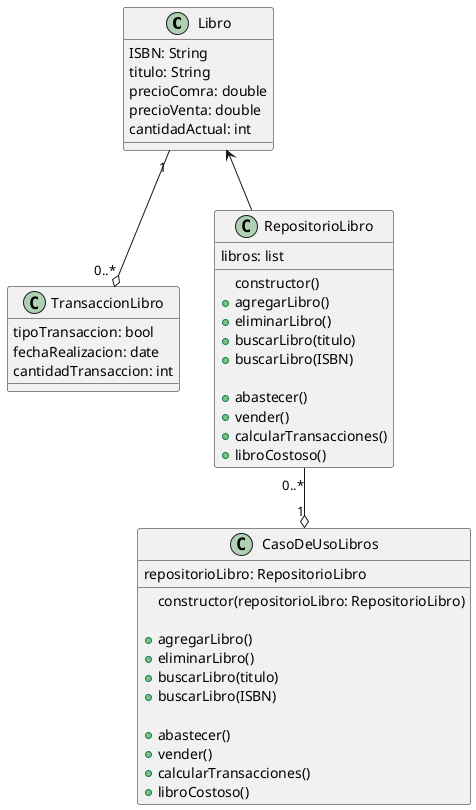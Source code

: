 @startuml

class Libro{
    ISBN: String
    titulo: String
    precioComra: double
    precioVenta: double
    cantidadActual: int
}

class TransaccionLibro{
    tipoTransaccion: bool
    fechaRealizacion: date
    cantidadTransaccion: int
}

class RepositorioLibro{
    libros: list

    constructor()
    +agregarLibro()
    +eliminarLibro()
    +buscarLibro(titulo)
    +buscarLibro(ISBN)

    +abastecer()
    +vender()
    +calcularTransacciones()
    +libroCostoso()
}

class CasoDeUsoLibros{
    repositorioLibro: RepositorioLibro
    constructor(repositorioLibro: RepositorioLibro)

    +agregarLibro()
    +eliminarLibro()
    +buscarLibro(titulo)
    +buscarLibro(ISBN)

    +abastecer()
    +vender()
    +calcularTransacciones()
    +libroCostoso()
}

Libro <-- RepositorioLibro
Libro "1"--o "0..*" TransaccionLibro
RepositorioLibro "0..*" --o "1" CasoDeUsoLibros

@enduml
